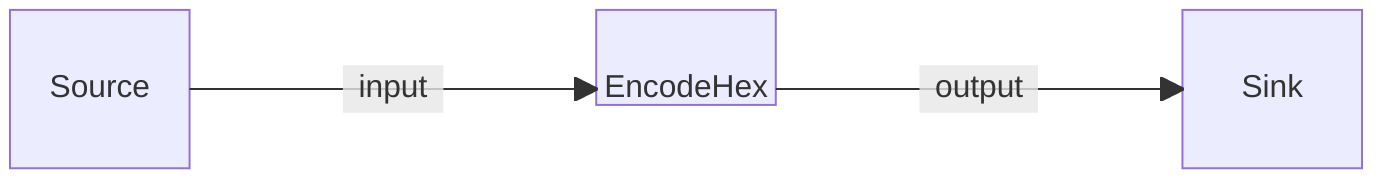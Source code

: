 block-beta
    columns 7
    Source space:2 EncodeHex space:2 Sink
    Source-- "input" -->EncodeHex
    EncodeHex-- "output" -->Sink

    classDef block height:48px,padding:8px;
    classDef hidden visibility:none;
    class EncodeHex block
    class Source hidden
    class Sink hidden